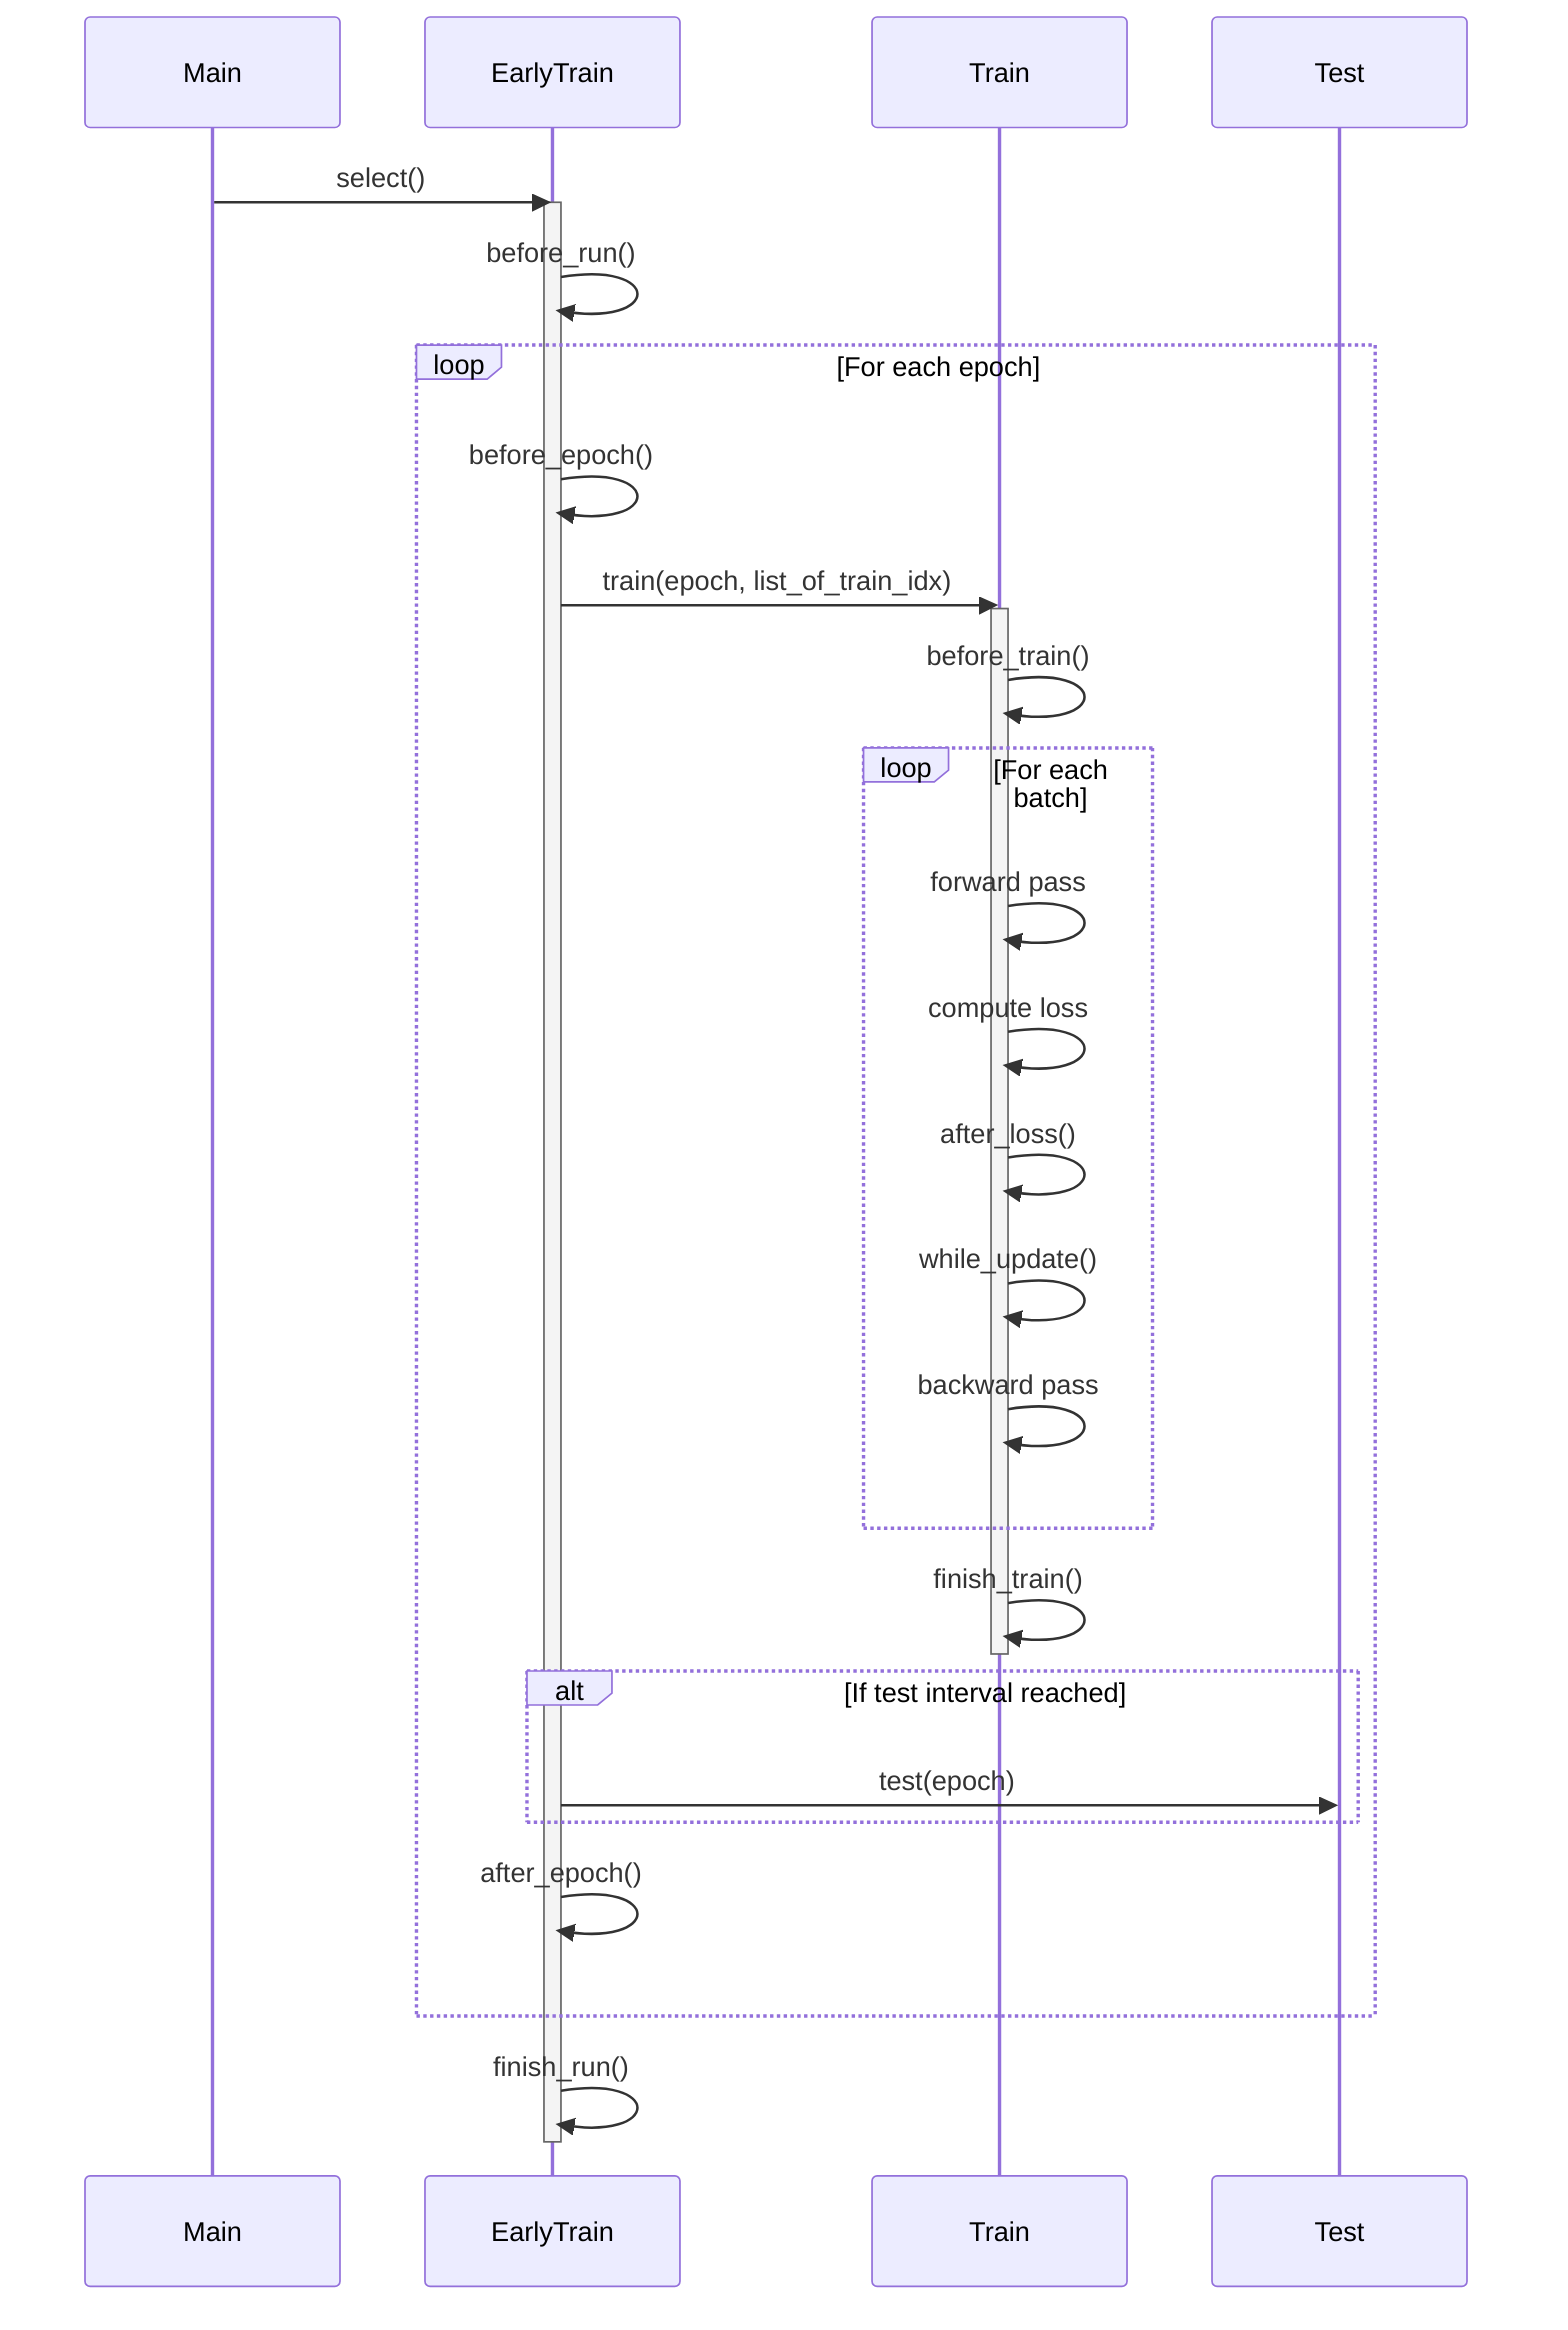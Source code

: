 sequenceDiagram
    participant Main
    participant EarlyTrain
    participant Train
    participant Test

    Main->>EarlyTrain: select()
    activate EarlyTrain
    EarlyTrain->>EarlyTrain: before_run()
    loop For each epoch
        EarlyTrain->>EarlyTrain: before_epoch()
        EarlyTrain->>Train: train(epoch, list_of_train_idx)
        activate Train
        Train->>Train: before_train()
        loop For each batch
            Train->>Train: forward pass
            Train->>Train: compute loss
            Train->>Train: after_loss()
            Train->>Train: while_update()
            Train->>Train: backward pass
        end
        Train->>Train: finish_train()
        deactivate Train
        alt If test interval reached
            EarlyTrain->>Test: test(epoch)
        end
        EarlyTrain->>EarlyTrain: after_epoch()
    end
    EarlyTrain->>EarlyTrain: finish_run()
    deactivate EarlyTrain